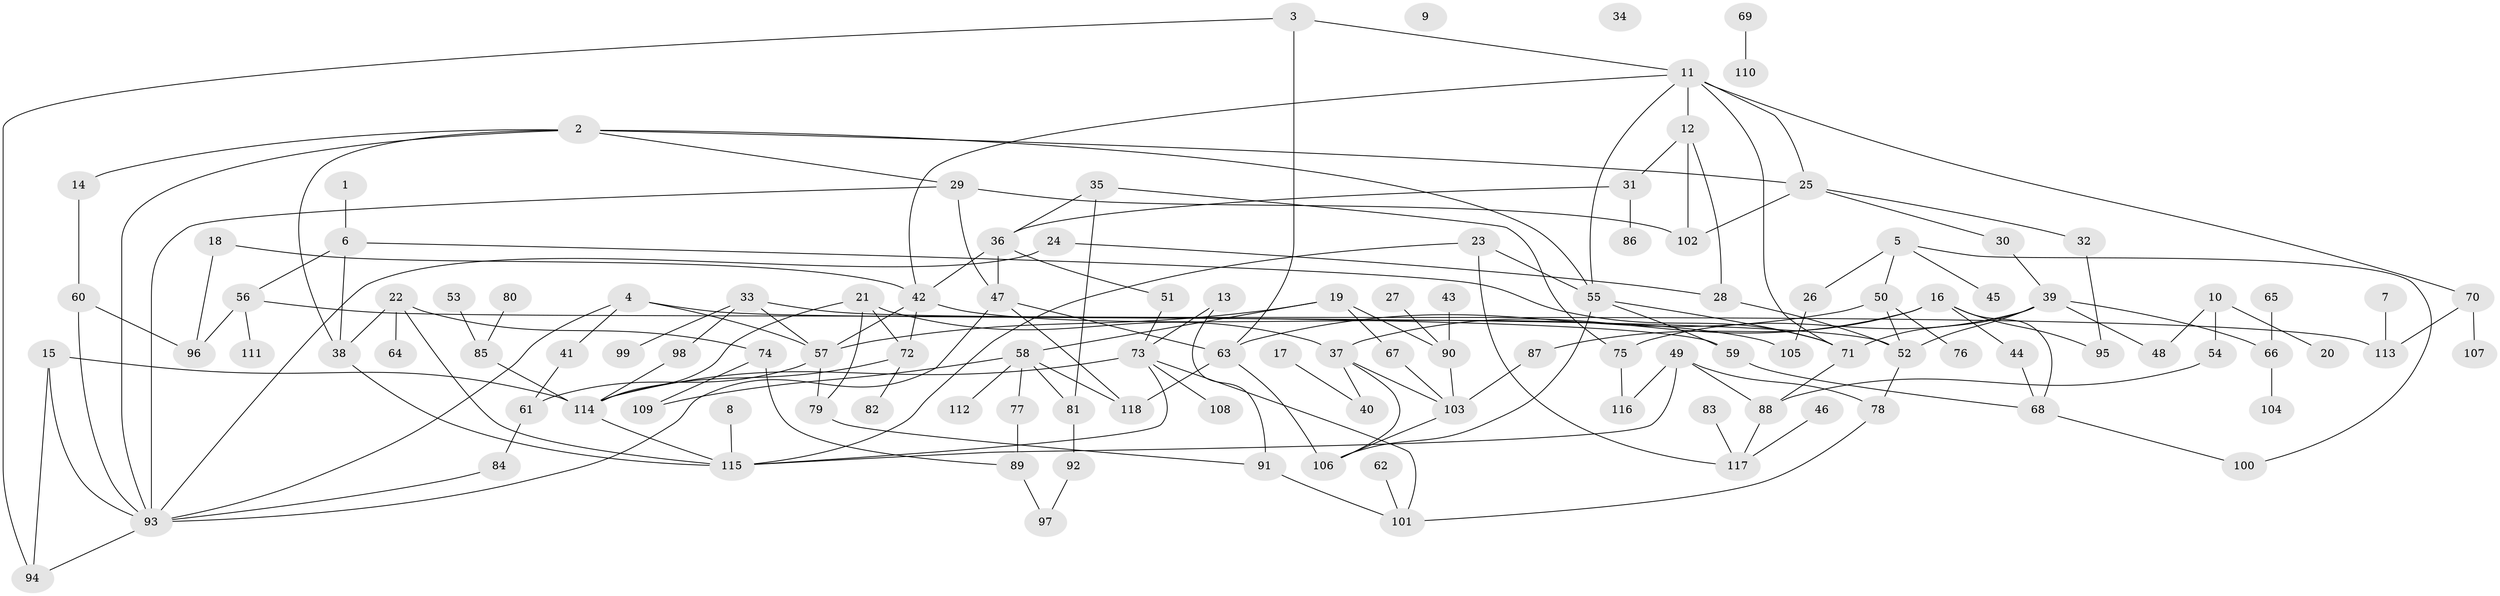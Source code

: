 // Generated by graph-tools (version 1.1) at 2025/49/03/09/25 03:49:12]
// undirected, 118 vertices, 174 edges
graph export_dot {
graph [start="1"]
  node [color=gray90,style=filled];
  1;
  2;
  3;
  4;
  5;
  6;
  7;
  8;
  9;
  10;
  11;
  12;
  13;
  14;
  15;
  16;
  17;
  18;
  19;
  20;
  21;
  22;
  23;
  24;
  25;
  26;
  27;
  28;
  29;
  30;
  31;
  32;
  33;
  34;
  35;
  36;
  37;
  38;
  39;
  40;
  41;
  42;
  43;
  44;
  45;
  46;
  47;
  48;
  49;
  50;
  51;
  52;
  53;
  54;
  55;
  56;
  57;
  58;
  59;
  60;
  61;
  62;
  63;
  64;
  65;
  66;
  67;
  68;
  69;
  70;
  71;
  72;
  73;
  74;
  75;
  76;
  77;
  78;
  79;
  80;
  81;
  82;
  83;
  84;
  85;
  86;
  87;
  88;
  89;
  90;
  91;
  92;
  93;
  94;
  95;
  96;
  97;
  98;
  99;
  100;
  101;
  102;
  103;
  104;
  105;
  106;
  107;
  108;
  109;
  110;
  111;
  112;
  113;
  114;
  115;
  116;
  117;
  118;
  1 -- 6;
  2 -- 14;
  2 -- 25;
  2 -- 29;
  2 -- 38;
  2 -- 55;
  2 -- 93;
  3 -- 11;
  3 -- 63;
  3 -- 94;
  4 -- 41;
  4 -- 52;
  4 -- 57;
  4 -- 93;
  5 -- 26;
  5 -- 45;
  5 -- 50;
  5 -- 100;
  6 -- 38;
  6 -- 56;
  6 -- 71;
  7 -- 113;
  8 -- 115;
  10 -- 20;
  10 -- 48;
  10 -- 54;
  11 -- 12;
  11 -- 25;
  11 -- 42;
  11 -- 55;
  11 -- 70;
  11 -- 71;
  12 -- 28;
  12 -- 31;
  12 -- 102;
  13 -- 73;
  13 -- 91;
  14 -- 60;
  15 -- 93;
  15 -- 94;
  15 -- 114;
  16 -- 37;
  16 -- 44;
  16 -- 68;
  16 -- 87;
  16 -- 95;
  17 -- 40;
  18 -- 42;
  18 -- 96;
  19 -- 57;
  19 -- 58;
  19 -- 67;
  19 -- 90;
  21 -- 37;
  21 -- 72;
  21 -- 79;
  21 -- 114;
  22 -- 38;
  22 -- 64;
  22 -- 74;
  22 -- 115;
  23 -- 55;
  23 -- 115;
  23 -- 117;
  24 -- 28;
  24 -- 93;
  25 -- 30;
  25 -- 32;
  25 -- 102;
  26 -- 105;
  27 -- 90;
  28 -- 52;
  29 -- 47;
  29 -- 93;
  29 -- 102;
  30 -- 39;
  31 -- 36;
  31 -- 86;
  32 -- 95;
  33 -- 57;
  33 -- 98;
  33 -- 99;
  33 -- 113;
  35 -- 36;
  35 -- 75;
  35 -- 81;
  36 -- 42;
  36 -- 47;
  36 -- 51;
  37 -- 40;
  37 -- 103;
  37 -- 106;
  38 -- 115;
  39 -- 48;
  39 -- 52;
  39 -- 66;
  39 -- 71;
  39 -- 75;
  41 -- 61;
  42 -- 57;
  42 -- 72;
  42 -- 105;
  43 -- 90;
  44 -- 68;
  46 -- 117;
  47 -- 63;
  47 -- 93;
  47 -- 118;
  49 -- 78;
  49 -- 88;
  49 -- 115;
  49 -- 116;
  50 -- 52;
  50 -- 63;
  50 -- 76;
  51 -- 73;
  52 -- 78;
  53 -- 85;
  54 -- 88;
  55 -- 59;
  55 -- 71;
  55 -- 106;
  56 -- 59;
  56 -- 96;
  56 -- 111;
  57 -- 61;
  57 -- 79;
  58 -- 77;
  58 -- 81;
  58 -- 109;
  58 -- 112;
  58 -- 118;
  59 -- 68;
  60 -- 93;
  60 -- 96;
  61 -- 84;
  62 -- 101;
  63 -- 106;
  63 -- 118;
  65 -- 66;
  66 -- 104;
  67 -- 103;
  68 -- 100;
  69 -- 110;
  70 -- 107;
  70 -- 113;
  71 -- 88;
  72 -- 82;
  72 -- 114;
  73 -- 101;
  73 -- 108;
  73 -- 114;
  73 -- 115;
  74 -- 89;
  74 -- 109;
  75 -- 116;
  77 -- 89;
  78 -- 101;
  79 -- 91;
  80 -- 85;
  81 -- 92;
  83 -- 117;
  84 -- 93;
  85 -- 114;
  87 -- 103;
  88 -- 117;
  89 -- 97;
  90 -- 103;
  91 -- 101;
  92 -- 97;
  93 -- 94;
  98 -- 114;
  103 -- 106;
  114 -- 115;
}
